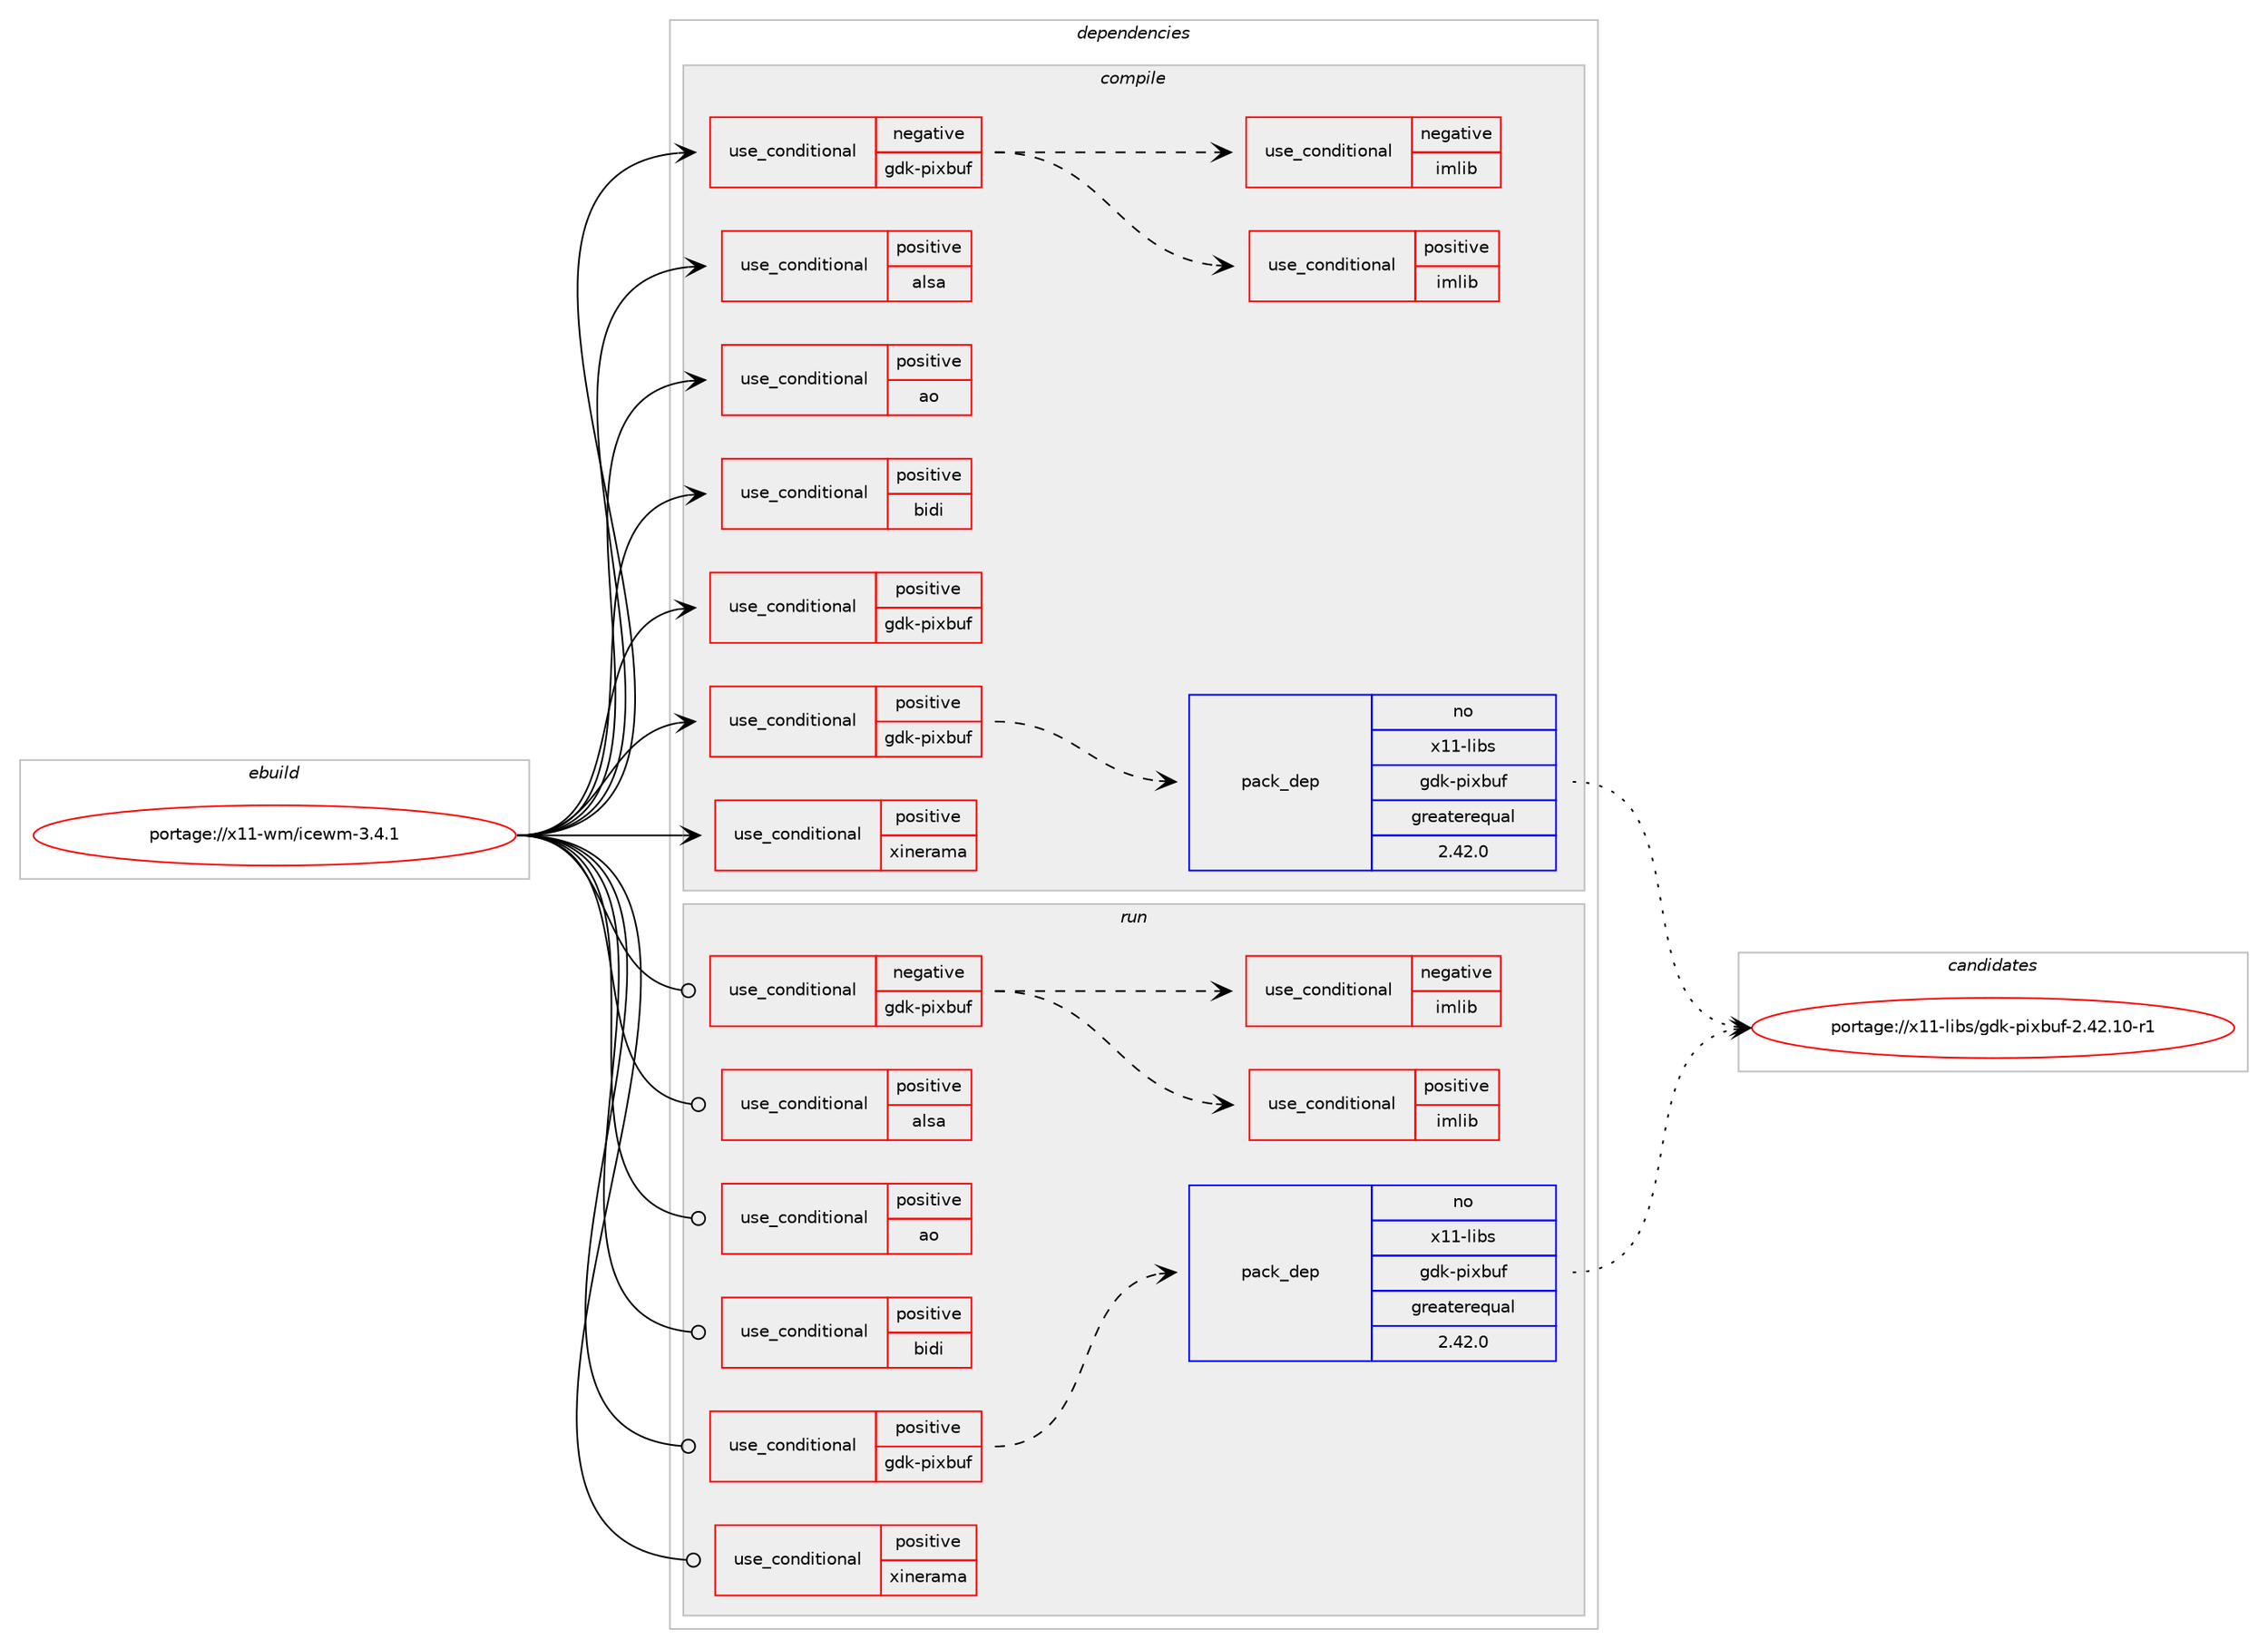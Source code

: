 digraph prolog {

# *************
# Graph options
# *************

newrank=true;
concentrate=true;
compound=true;
graph [rankdir=LR,fontname=Helvetica,fontsize=10,ranksep=1.5];#, ranksep=2.5, nodesep=0.2];
edge  [arrowhead=vee];
node  [fontname=Helvetica,fontsize=10];

# **********
# The ebuild
# **********

subgraph cluster_leftcol {
color=gray;
rank=same;
label=<<i>ebuild</i>>;
id [label="portage://x11-wm/icewm-3.4.1", color=red, width=4, href="../x11-wm/icewm-3.4.1.svg"];
}

# ****************
# The dependencies
# ****************

subgraph cluster_midcol {
color=gray;
label=<<i>dependencies</i>>;
subgraph cluster_compile {
fillcolor="#eeeeee";
style=filled;
label=<<i>compile</i>>;
subgraph cond120632 {
dependency231889 [label=<<TABLE BORDER="0" CELLBORDER="1" CELLSPACING="0" CELLPADDING="4"><TR><TD ROWSPAN="3" CELLPADDING="10">use_conditional</TD></TR><TR><TD>negative</TD></TR><TR><TD>gdk-pixbuf</TD></TR></TABLE>>, shape=none, color=red];
subgraph cond120633 {
dependency231890 [label=<<TABLE BORDER="0" CELLBORDER="1" CELLSPACING="0" CELLPADDING="4"><TR><TD ROWSPAN="3" CELLPADDING="10">use_conditional</TD></TR><TR><TD>positive</TD></TR><TR><TD>imlib</TD></TR></TABLE>>, shape=none, color=red];
# *** BEGIN UNKNOWN DEPENDENCY TYPE (TODO) ***
# dependency231890 -> package_dependency(portage://x11-wm/icewm-3.4.1,install,no,gnome-base,librsvg,none,[,,],[slot(2)],[])
# *** END UNKNOWN DEPENDENCY TYPE (TODO) ***

# *** BEGIN UNKNOWN DEPENDENCY TYPE (TODO) ***
# dependency231890 -> package_dependency(portage://x11-wm/icewm-3.4.1,install,no,media-libs,imlib2,none,[,,],[],[])
# *** END UNKNOWN DEPENDENCY TYPE (TODO) ***

}
dependency231889:e -> dependency231890:w [weight=20,style="dashed",arrowhead="vee"];
subgraph cond120634 {
dependency231891 [label=<<TABLE BORDER="0" CELLBORDER="1" CELLSPACING="0" CELLPADDING="4"><TR><TD ROWSPAN="3" CELLPADDING="10">use_conditional</TD></TR><TR><TD>negative</TD></TR><TR><TD>imlib</TD></TR></TABLE>>, shape=none, color=red];
# *** BEGIN UNKNOWN DEPENDENCY TYPE (TODO) ***
# dependency231891 -> package_dependency(portage://x11-wm/icewm-3.4.1,install,no,media-libs,libpng,none,[,,],[slot(0),equal],[])
# *** END UNKNOWN DEPENDENCY TYPE (TODO) ***

# *** BEGIN UNKNOWN DEPENDENCY TYPE (TODO) ***
# dependency231891 -> package_dependency(portage://x11-wm/icewm-3.4.1,install,no,media-libs,libjpeg-turbo,none,[,,],any_same_slot,[])
# *** END UNKNOWN DEPENDENCY TYPE (TODO) ***

}
dependency231889:e -> dependency231891:w [weight=20,style="dashed",arrowhead="vee"];
}
id:e -> dependency231889:w [weight=20,style="solid",arrowhead="vee"];
subgraph cond120635 {
dependency231892 [label=<<TABLE BORDER="0" CELLBORDER="1" CELLSPACING="0" CELLPADDING="4"><TR><TD ROWSPAN="3" CELLPADDING="10">use_conditional</TD></TR><TR><TD>positive</TD></TR><TR><TD>alsa</TD></TR></TABLE>>, shape=none, color=red];
# *** BEGIN UNKNOWN DEPENDENCY TYPE (TODO) ***
# dependency231892 -> package_dependency(portage://x11-wm/icewm-3.4.1,install,no,media-libs,alsa-lib,none,[,,],[],[])
# *** END UNKNOWN DEPENDENCY TYPE (TODO) ***

# *** BEGIN UNKNOWN DEPENDENCY TYPE (TODO) ***
# dependency231892 -> package_dependency(portage://x11-wm/icewm-3.4.1,install,no,media-libs,libsndfile,none,[,,],[],[use(enable(alsa),none)])
# *** END UNKNOWN DEPENDENCY TYPE (TODO) ***

}
id:e -> dependency231892:w [weight=20,style="solid",arrowhead="vee"];
subgraph cond120636 {
dependency231893 [label=<<TABLE BORDER="0" CELLBORDER="1" CELLSPACING="0" CELLPADDING="4"><TR><TD ROWSPAN="3" CELLPADDING="10">use_conditional</TD></TR><TR><TD>positive</TD></TR><TR><TD>ao</TD></TR></TABLE>>, shape=none, color=red];
# *** BEGIN UNKNOWN DEPENDENCY TYPE (TODO) ***
# dependency231893 -> package_dependency(portage://x11-wm/icewm-3.4.1,install,no,media-libs,libao,none,[,,],[],[])
# *** END UNKNOWN DEPENDENCY TYPE (TODO) ***

# *** BEGIN UNKNOWN DEPENDENCY TYPE (TODO) ***
# dependency231893 -> package_dependency(portage://x11-wm/icewm-3.4.1,install,no,media-libs,libsndfile,none,[,,],[],[])
# *** END UNKNOWN DEPENDENCY TYPE (TODO) ***

}
id:e -> dependency231893:w [weight=20,style="solid",arrowhead="vee"];
subgraph cond120637 {
dependency231894 [label=<<TABLE BORDER="0" CELLBORDER="1" CELLSPACING="0" CELLPADDING="4"><TR><TD ROWSPAN="3" CELLPADDING="10">use_conditional</TD></TR><TR><TD>positive</TD></TR><TR><TD>bidi</TD></TR></TABLE>>, shape=none, color=red];
# *** BEGIN UNKNOWN DEPENDENCY TYPE (TODO) ***
# dependency231894 -> package_dependency(portage://x11-wm/icewm-3.4.1,install,no,dev-libs,fribidi,none,[,,],[],[])
# *** END UNKNOWN DEPENDENCY TYPE (TODO) ***

}
id:e -> dependency231894:w [weight=20,style="solid",arrowhead="vee"];
subgraph cond120638 {
dependency231895 [label=<<TABLE BORDER="0" CELLBORDER="1" CELLSPACING="0" CELLPADDING="4"><TR><TD ROWSPAN="3" CELLPADDING="10">use_conditional</TD></TR><TR><TD>positive</TD></TR><TR><TD>gdk-pixbuf</TD></TR></TABLE>>, shape=none, color=red];
# *** BEGIN UNKNOWN DEPENDENCY TYPE (TODO) ***
# dependency231895 -> package_dependency(portage://x11-wm/icewm-3.4.1,install,no,gnome-base,librsvg,none,[,,],[slot(2)],[])
# *** END UNKNOWN DEPENDENCY TYPE (TODO) ***

}
id:e -> dependency231895:w [weight=20,style="solid",arrowhead="vee"];
subgraph cond120639 {
dependency231896 [label=<<TABLE BORDER="0" CELLBORDER="1" CELLSPACING="0" CELLPADDING="4"><TR><TD ROWSPAN="3" CELLPADDING="10">use_conditional</TD></TR><TR><TD>positive</TD></TR><TR><TD>gdk-pixbuf</TD></TR></TABLE>>, shape=none, color=red];
# *** BEGIN UNKNOWN DEPENDENCY TYPE (TODO) ***
# dependency231896 -> package_dependency(portage://x11-wm/icewm-3.4.1,install,no,x11-libs,gdk-pixbuf-xlib,none,[,,],[],[])
# *** END UNKNOWN DEPENDENCY TYPE (TODO) ***

subgraph pack107897 {
dependency231897 [label=<<TABLE BORDER="0" CELLBORDER="1" CELLSPACING="0" CELLPADDING="4" WIDTH="220"><TR><TD ROWSPAN="6" CELLPADDING="30">pack_dep</TD></TR><TR><TD WIDTH="110">no</TD></TR><TR><TD>x11-libs</TD></TR><TR><TD>gdk-pixbuf</TD></TR><TR><TD>greaterequal</TD></TR><TR><TD>2.42.0</TD></TR></TABLE>>, shape=none, color=blue];
}
dependency231896:e -> dependency231897:w [weight=20,style="dashed",arrowhead="vee"];
}
id:e -> dependency231896:w [weight=20,style="solid",arrowhead="vee"];
subgraph cond120640 {
dependency231898 [label=<<TABLE BORDER="0" CELLBORDER="1" CELLSPACING="0" CELLPADDING="4"><TR><TD ROWSPAN="3" CELLPADDING="10">use_conditional</TD></TR><TR><TD>positive</TD></TR><TR><TD>xinerama</TD></TR></TABLE>>, shape=none, color=red];
# *** BEGIN UNKNOWN DEPENDENCY TYPE (TODO) ***
# dependency231898 -> package_dependency(portage://x11-wm/icewm-3.4.1,install,no,x11-libs,libXinerama,none,[,,],[],[])
# *** END UNKNOWN DEPENDENCY TYPE (TODO) ***

}
id:e -> dependency231898:w [weight=20,style="solid",arrowhead="vee"];
# *** BEGIN UNKNOWN DEPENDENCY TYPE (TODO) ***
# id -> package_dependency(portage://x11-wm/icewm-3.4.1,install,no,dev-libs,glib,none,[,,],[slot(2)],[])
# *** END UNKNOWN DEPENDENCY TYPE (TODO) ***

# *** BEGIN UNKNOWN DEPENDENCY TYPE (TODO) ***
# id -> package_dependency(portage://x11-wm/icewm-3.4.1,install,no,media-libs,fontconfig,none,[,,],[],[])
# *** END UNKNOWN DEPENDENCY TYPE (TODO) ***

# *** BEGIN UNKNOWN DEPENDENCY TYPE (TODO) ***
# id -> package_dependency(portage://x11-wm/icewm-3.4.1,install,no,x11-base,xorg-proto,none,[,,],[],[])
# *** END UNKNOWN DEPENDENCY TYPE (TODO) ***

# *** BEGIN UNKNOWN DEPENDENCY TYPE (TODO) ***
# id -> package_dependency(portage://x11-wm/icewm-3.4.1,install,no,x11-libs,libICE,none,[,,],[],[])
# *** END UNKNOWN DEPENDENCY TYPE (TODO) ***

# *** BEGIN UNKNOWN DEPENDENCY TYPE (TODO) ***
# id -> package_dependency(portage://x11-wm/icewm-3.4.1,install,no,x11-libs,libSM,none,[,,],[],[])
# *** END UNKNOWN DEPENDENCY TYPE (TODO) ***

# *** BEGIN UNKNOWN DEPENDENCY TYPE (TODO) ***
# id -> package_dependency(portage://x11-wm/icewm-3.4.1,install,no,x11-libs,libX11,none,[,,],[],[])
# *** END UNKNOWN DEPENDENCY TYPE (TODO) ***

# *** BEGIN UNKNOWN DEPENDENCY TYPE (TODO) ***
# id -> package_dependency(portage://x11-wm/icewm-3.4.1,install,no,x11-libs,libXcomposite,none,[,,],[],[])
# *** END UNKNOWN DEPENDENCY TYPE (TODO) ***

# *** BEGIN UNKNOWN DEPENDENCY TYPE (TODO) ***
# id -> package_dependency(portage://x11-wm/icewm-3.4.1,install,no,x11-libs,libXdamage,none,[,,],[],[])
# *** END UNKNOWN DEPENDENCY TYPE (TODO) ***

# *** BEGIN UNKNOWN DEPENDENCY TYPE (TODO) ***
# id -> package_dependency(portage://x11-wm/icewm-3.4.1,install,no,x11-libs,libXext,none,[,,],[],[])
# *** END UNKNOWN DEPENDENCY TYPE (TODO) ***

# *** BEGIN UNKNOWN DEPENDENCY TYPE (TODO) ***
# id -> package_dependency(portage://x11-wm/icewm-3.4.1,install,no,x11-libs,libXfixes,none,[,,],[],[])
# *** END UNKNOWN DEPENDENCY TYPE (TODO) ***

# *** BEGIN UNKNOWN DEPENDENCY TYPE (TODO) ***
# id -> package_dependency(portage://x11-wm/icewm-3.4.1,install,no,x11-libs,libXft,none,[,,],[],[])
# *** END UNKNOWN DEPENDENCY TYPE (TODO) ***

# *** BEGIN UNKNOWN DEPENDENCY TYPE (TODO) ***
# id -> package_dependency(portage://x11-wm/icewm-3.4.1,install,no,x11-libs,libXpm,none,[,,],[],[])
# *** END UNKNOWN DEPENDENCY TYPE (TODO) ***

# *** BEGIN UNKNOWN DEPENDENCY TYPE (TODO) ***
# id -> package_dependency(portage://x11-wm/icewm-3.4.1,install,no,x11-libs,libXrandr,none,[,,],[],[])
# *** END UNKNOWN DEPENDENCY TYPE (TODO) ***

# *** BEGIN UNKNOWN DEPENDENCY TYPE (TODO) ***
# id -> package_dependency(portage://x11-wm/icewm-3.4.1,install,no,x11-libs,libXrender,none,[,,],[],[])
# *** END UNKNOWN DEPENDENCY TYPE (TODO) ***

}
subgraph cluster_compileandrun {
fillcolor="#eeeeee";
style=filled;
label=<<i>compile and run</i>>;
}
subgraph cluster_run {
fillcolor="#eeeeee";
style=filled;
label=<<i>run</i>>;
subgraph cond120641 {
dependency231899 [label=<<TABLE BORDER="0" CELLBORDER="1" CELLSPACING="0" CELLPADDING="4"><TR><TD ROWSPAN="3" CELLPADDING="10">use_conditional</TD></TR><TR><TD>negative</TD></TR><TR><TD>gdk-pixbuf</TD></TR></TABLE>>, shape=none, color=red];
subgraph cond120642 {
dependency231900 [label=<<TABLE BORDER="0" CELLBORDER="1" CELLSPACING="0" CELLPADDING="4"><TR><TD ROWSPAN="3" CELLPADDING="10">use_conditional</TD></TR><TR><TD>positive</TD></TR><TR><TD>imlib</TD></TR></TABLE>>, shape=none, color=red];
# *** BEGIN UNKNOWN DEPENDENCY TYPE (TODO) ***
# dependency231900 -> package_dependency(portage://x11-wm/icewm-3.4.1,run,no,gnome-base,librsvg,none,[,,],[slot(2)],[])
# *** END UNKNOWN DEPENDENCY TYPE (TODO) ***

# *** BEGIN UNKNOWN DEPENDENCY TYPE (TODO) ***
# dependency231900 -> package_dependency(portage://x11-wm/icewm-3.4.1,run,no,media-libs,imlib2,none,[,,],[],[])
# *** END UNKNOWN DEPENDENCY TYPE (TODO) ***

}
dependency231899:e -> dependency231900:w [weight=20,style="dashed",arrowhead="vee"];
subgraph cond120643 {
dependency231901 [label=<<TABLE BORDER="0" CELLBORDER="1" CELLSPACING="0" CELLPADDING="4"><TR><TD ROWSPAN="3" CELLPADDING="10">use_conditional</TD></TR><TR><TD>negative</TD></TR><TR><TD>imlib</TD></TR></TABLE>>, shape=none, color=red];
# *** BEGIN UNKNOWN DEPENDENCY TYPE (TODO) ***
# dependency231901 -> package_dependency(portage://x11-wm/icewm-3.4.1,run,no,media-libs,libpng,none,[,,],[slot(0),equal],[])
# *** END UNKNOWN DEPENDENCY TYPE (TODO) ***

# *** BEGIN UNKNOWN DEPENDENCY TYPE (TODO) ***
# dependency231901 -> package_dependency(portage://x11-wm/icewm-3.4.1,run,no,media-libs,libjpeg-turbo,none,[,,],any_same_slot,[])
# *** END UNKNOWN DEPENDENCY TYPE (TODO) ***

}
dependency231899:e -> dependency231901:w [weight=20,style="dashed",arrowhead="vee"];
}
id:e -> dependency231899:w [weight=20,style="solid",arrowhead="odot"];
subgraph cond120644 {
dependency231902 [label=<<TABLE BORDER="0" CELLBORDER="1" CELLSPACING="0" CELLPADDING="4"><TR><TD ROWSPAN="3" CELLPADDING="10">use_conditional</TD></TR><TR><TD>positive</TD></TR><TR><TD>alsa</TD></TR></TABLE>>, shape=none, color=red];
# *** BEGIN UNKNOWN DEPENDENCY TYPE (TODO) ***
# dependency231902 -> package_dependency(portage://x11-wm/icewm-3.4.1,run,no,media-libs,alsa-lib,none,[,,],[],[])
# *** END UNKNOWN DEPENDENCY TYPE (TODO) ***

# *** BEGIN UNKNOWN DEPENDENCY TYPE (TODO) ***
# dependency231902 -> package_dependency(portage://x11-wm/icewm-3.4.1,run,no,media-libs,libsndfile,none,[,,],[],[use(enable(alsa),none)])
# *** END UNKNOWN DEPENDENCY TYPE (TODO) ***

}
id:e -> dependency231902:w [weight=20,style="solid",arrowhead="odot"];
subgraph cond120645 {
dependency231903 [label=<<TABLE BORDER="0" CELLBORDER="1" CELLSPACING="0" CELLPADDING="4"><TR><TD ROWSPAN="3" CELLPADDING="10">use_conditional</TD></TR><TR><TD>positive</TD></TR><TR><TD>ao</TD></TR></TABLE>>, shape=none, color=red];
# *** BEGIN UNKNOWN DEPENDENCY TYPE (TODO) ***
# dependency231903 -> package_dependency(portage://x11-wm/icewm-3.4.1,run,no,media-libs,libao,none,[,,],[],[])
# *** END UNKNOWN DEPENDENCY TYPE (TODO) ***

# *** BEGIN UNKNOWN DEPENDENCY TYPE (TODO) ***
# dependency231903 -> package_dependency(portage://x11-wm/icewm-3.4.1,run,no,media-libs,libsndfile,none,[,,],[],[])
# *** END UNKNOWN DEPENDENCY TYPE (TODO) ***

}
id:e -> dependency231903:w [weight=20,style="solid",arrowhead="odot"];
subgraph cond120646 {
dependency231904 [label=<<TABLE BORDER="0" CELLBORDER="1" CELLSPACING="0" CELLPADDING="4"><TR><TD ROWSPAN="3" CELLPADDING="10">use_conditional</TD></TR><TR><TD>positive</TD></TR><TR><TD>bidi</TD></TR></TABLE>>, shape=none, color=red];
# *** BEGIN UNKNOWN DEPENDENCY TYPE (TODO) ***
# dependency231904 -> package_dependency(portage://x11-wm/icewm-3.4.1,run,no,dev-libs,fribidi,none,[,,],[],[])
# *** END UNKNOWN DEPENDENCY TYPE (TODO) ***

}
id:e -> dependency231904:w [weight=20,style="solid",arrowhead="odot"];
subgraph cond120647 {
dependency231905 [label=<<TABLE BORDER="0" CELLBORDER="1" CELLSPACING="0" CELLPADDING="4"><TR><TD ROWSPAN="3" CELLPADDING="10">use_conditional</TD></TR><TR><TD>positive</TD></TR><TR><TD>gdk-pixbuf</TD></TR></TABLE>>, shape=none, color=red];
# *** BEGIN UNKNOWN DEPENDENCY TYPE (TODO) ***
# dependency231905 -> package_dependency(portage://x11-wm/icewm-3.4.1,run,no,x11-libs,gdk-pixbuf-xlib,none,[,,],[],[])
# *** END UNKNOWN DEPENDENCY TYPE (TODO) ***

subgraph pack107898 {
dependency231906 [label=<<TABLE BORDER="0" CELLBORDER="1" CELLSPACING="0" CELLPADDING="4" WIDTH="220"><TR><TD ROWSPAN="6" CELLPADDING="30">pack_dep</TD></TR><TR><TD WIDTH="110">no</TD></TR><TR><TD>x11-libs</TD></TR><TR><TD>gdk-pixbuf</TD></TR><TR><TD>greaterequal</TD></TR><TR><TD>2.42.0</TD></TR></TABLE>>, shape=none, color=blue];
}
dependency231905:e -> dependency231906:w [weight=20,style="dashed",arrowhead="vee"];
}
id:e -> dependency231905:w [weight=20,style="solid",arrowhead="odot"];
subgraph cond120648 {
dependency231907 [label=<<TABLE BORDER="0" CELLBORDER="1" CELLSPACING="0" CELLPADDING="4"><TR><TD ROWSPAN="3" CELLPADDING="10">use_conditional</TD></TR><TR><TD>positive</TD></TR><TR><TD>xinerama</TD></TR></TABLE>>, shape=none, color=red];
# *** BEGIN UNKNOWN DEPENDENCY TYPE (TODO) ***
# dependency231907 -> package_dependency(portage://x11-wm/icewm-3.4.1,run,no,x11-libs,libXinerama,none,[,,],[],[])
# *** END UNKNOWN DEPENDENCY TYPE (TODO) ***

}
id:e -> dependency231907:w [weight=20,style="solid",arrowhead="odot"];
# *** BEGIN UNKNOWN DEPENDENCY TYPE (TODO) ***
# id -> package_dependency(portage://x11-wm/icewm-3.4.1,run,no,dev-libs,glib,none,[,,],[slot(2)],[])
# *** END UNKNOWN DEPENDENCY TYPE (TODO) ***

# *** BEGIN UNKNOWN DEPENDENCY TYPE (TODO) ***
# id -> package_dependency(portage://x11-wm/icewm-3.4.1,run,no,media-libs,fontconfig,none,[,,],[],[])
# *** END UNKNOWN DEPENDENCY TYPE (TODO) ***

# *** BEGIN UNKNOWN DEPENDENCY TYPE (TODO) ***
# id -> package_dependency(portage://x11-wm/icewm-3.4.1,run,no,x11-libs,libICE,none,[,,],[],[])
# *** END UNKNOWN DEPENDENCY TYPE (TODO) ***

# *** BEGIN UNKNOWN DEPENDENCY TYPE (TODO) ***
# id -> package_dependency(portage://x11-wm/icewm-3.4.1,run,no,x11-libs,libSM,none,[,,],[],[])
# *** END UNKNOWN DEPENDENCY TYPE (TODO) ***

# *** BEGIN UNKNOWN DEPENDENCY TYPE (TODO) ***
# id -> package_dependency(portage://x11-wm/icewm-3.4.1,run,no,x11-libs,libX11,none,[,,],[],[])
# *** END UNKNOWN DEPENDENCY TYPE (TODO) ***

# *** BEGIN UNKNOWN DEPENDENCY TYPE (TODO) ***
# id -> package_dependency(portage://x11-wm/icewm-3.4.1,run,no,x11-libs,libXcomposite,none,[,,],[],[])
# *** END UNKNOWN DEPENDENCY TYPE (TODO) ***

# *** BEGIN UNKNOWN DEPENDENCY TYPE (TODO) ***
# id -> package_dependency(portage://x11-wm/icewm-3.4.1,run,no,x11-libs,libXdamage,none,[,,],[],[])
# *** END UNKNOWN DEPENDENCY TYPE (TODO) ***

# *** BEGIN UNKNOWN DEPENDENCY TYPE (TODO) ***
# id -> package_dependency(portage://x11-wm/icewm-3.4.1,run,no,x11-libs,libXext,none,[,,],[],[])
# *** END UNKNOWN DEPENDENCY TYPE (TODO) ***

# *** BEGIN UNKNOWN DEPENDENCY TYPE (TODO) ***
# id -> package_dependency(portage://x11-wm/icewm-3.4.1,run,no,x11-libs,libXfixes,none,[,,],[],[])
# *** END UNKNOWN DEPENDENCY TYPE (TODO) ***

# *** BEGIN UNKNOWN DEPENDENCY TYPE (TODO) ***
# id -> package_dependency(portage://x11-wm/icewm-3.4.1,run,no,x11-libs,libXft,none,[,,],[],[])
# *** END UNKNOWN DEPENDENCY TYPE (TODO) ***

# *** BEGIN UNKNOWN DEPENDENCY TYPE (TODO) ***
# id -> package_dependency(portage://x11-wm/icewm-3.4.1,run,no,x11-libs,libXpm,none,[,,],[],[])
# *** END UNKNOWN DEPENDENCY TYPE (TODO) ***

# *** BEGIN UNKNOWN DEPENDENCY TYPE (TODO) ***
# id -> package_dependency(portage://x11-wm/icewm-3.4.1,run,no,x11-libs,libXrandr,none,[,,],[],[])
# *** END UNKNOWN DEPENDENCY TYPE (TODO) ***

# *** BEGIN UNKNOWN DEPENDENCY TYPE (TODO) ***
# id -> package_dependency(portage://x11-wm/icewm-3.4.1,run,no,x11-libs,libXrender,none,[,,],[],[])
# *** END UNKNOWN DEPENDENCY TYPE (TODO) ***

}
}

# **************
# The candidates
# **************

subgraph cluster_choices {
rank=same;
color=gray;
label=<<i>candidates</i>>;

subgraph choice107897 {
color=black;
nodesep=1;
choice1204949451081059811547103100107451121051209811710245504652504649484511449 [label="portage://x11-libs/gdk-pixbuf-2.42.10-r1", color=red, width=4,href="../x11-libs/gdk-pixbuf-2.42.10-r1.svg"];
dependency231897:e -> choice1204949451081059811547103100107451121051209811710245504652504649484511449:w [style=dotted,weight="100"];
}
subgraph choice107898 {
color=black;
nodesep=1;
choice1204949451081059811547103100107451121051209811710245504652504649484511449 [label="portage://x11-libs/gdk-pixbuf-2.42.10-r1", color=red, width=4,href="../x11-libs/gdk-pixbuf-2.42.10-r1.svg"];
dependency231906:e -> choice1204949451081059811547103100107451121051209811710245504652504649484511449:w [style=dotted,weight="100"];
}
}

}
